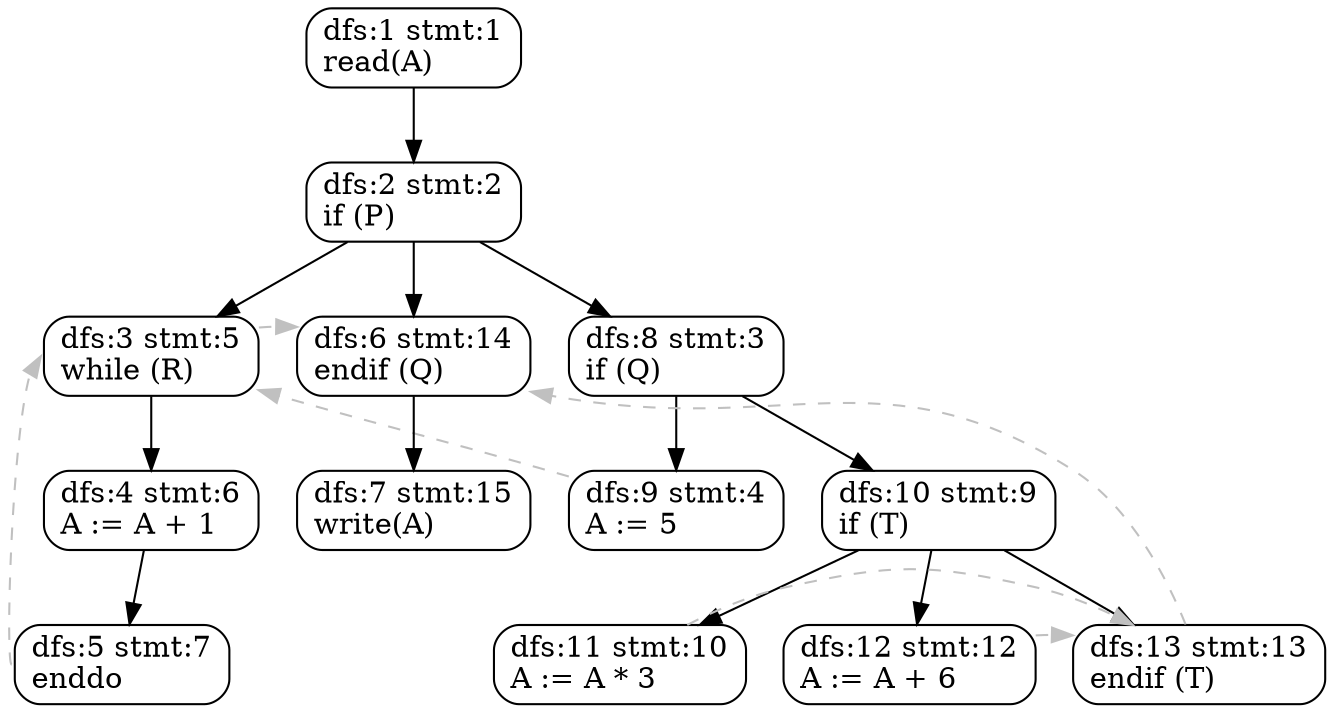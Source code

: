 digraph {
    node[shape=rect,style=rounded]
    read[label="dfs:1 stmt:1\nread(A)\l"]
    if_p[label="dfs:2 stmt:2\nif (P)\l"]
    if_q[label="dfs:8 stmt:3\nif (Q)\l"]
    assign5[label="dfs:9 stmt:4\nA := 5\l"]
    while_r[label="dfs:3 stmt:5\nwhile (R)\l"]
    add1[label="dfs:4 stmt:6\nA := A + 1\l"]
    enddo[label="dfs:5 stmt:7\nenddo\l"]
    if_t[label="dfs:10 stmt:9\nif (T)\l"]
    multiply3[label="dfs:11 stmt:10\nA := A * 3\l"]
    add6[label="dfs:12 stmt:12\nA := A + 6\l"]
    endif_t[label="dfs:13 stmt:13\nendif (T)\l"]
    endif_q[label="dfs:6 stmt:14\nendif (Q)\l"]
    write[label="dfs:7 stmt:15\nwrite(A)\l"]
    read->if_p
    if_p->if_q
    if_q->assign5
    if_q->if_t
    if_p->while_r
    while_r->add1
    add1->enddo
    if_t->add6
    if_t->multiply3
    if_t->endif_t
    if_p->endif_q
    endif_q->write
    { rank=same; while_r->endif_q->if_q[style=invis] }
    { rank=same; multiply3->add6->endif_t[style=invis]}
    {
        edge[style=dashed,color=gray]
        assign5->while_r
        while_r->endif_q
        enddo:w->while_r:w
        multiply3->endif_t
        add6->endif_t
        endif_t->endif_q
    }
}
